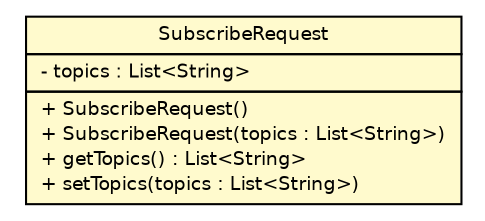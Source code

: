 #!/usr/local/bin/dot
#
# Class diagram 
# Generated by UMLGraph version R5_6-24-gf6e263 (http://www.umlgraph.org/)
#

digraph G {
	edge [fontname="Helvetica",fontsize=10,labelfontname="Helvetica",labelfontsize=10];
	node [fontname="Helvetica",fontsize=10,shape=plaintext];
	nodesep=0.25;
	ranksep=0.5;
	// cloud.robots.bridge.client.internal.model.SubscribeRequest
	c439 [label=<<table title="cloud.robots.bridge.client.internal.model.SubscribeRequest" border="0" cellborder="1" cellspacing="0" cellpadding="2" port="p" bgcolor="lemonChiffon" href="./SubscribeRequest.html">
		<tr><td><table border="0" cellspacing="0" cellpadding="1">
<tr><td align="center" balign="center"> SubscribeRequest </td></tr>
		</table></td></tr>
		<tr><td><table border="0" cellspacing="0" cellpadding="1">
<tr><td align="left" balign="left"> - topics : List&lt;String&gt; </td></tr>
		</table></td></tr>
		<tr><td><table border="0" cellspacing="0" cellpadding="1">
<tr><td align="left" balign="left"> + SubscribeRequest() </td></tr>
<tr><td align="left" balign="left"> + SubscribeRequest(topics : List&lt;String&gt;) </td></tr>
<tr><td align="left" balign="left"> + getTopics() : List&lt;String&gt; </td></tr>
<tr><td align="left" balign="left"> + setTopics(topics : List&lt;String&gt;) </td></tr>
		</table></td></tr>
		</table>>, URL="./SubscribeRequest.html", fontname="Helvetica", fontcolor="black", fontsize=9.0];
}

